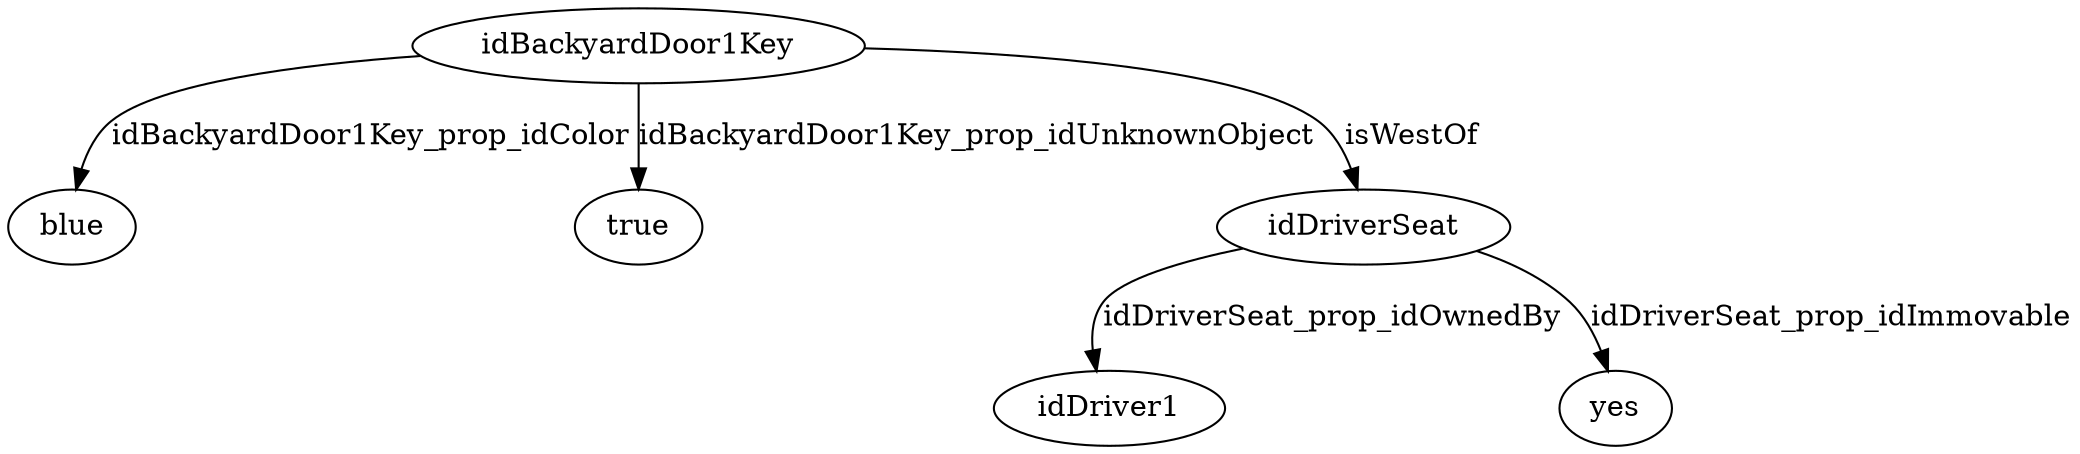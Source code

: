 strict digraph  {
idBackyardDoor1Key [node_type=entity_node, root=root];
blue;
true;
idDriverSeat;
idDriver1;
yes;
idBackyardDoor1Key -> blue  [edge_type=property, label=idBackyardDoor1Key_prop_idColor];
idBackyardDoor1Key -> true  [edge_type=property, label=idBackyardDoor1Key_prop_idUnknownObject];
idBackyardDoor1Key -> idDriverSeat  [edge_type=relationship, label=isWestOf];
idDriverSeat -> idDriver1  [edge_type=property, label=idDriverSeat_prop_idOwnedBy];
idDriverSeat -> yes  [edge_type=property, label=idDriverSeat_prop_idImmovable];
}
